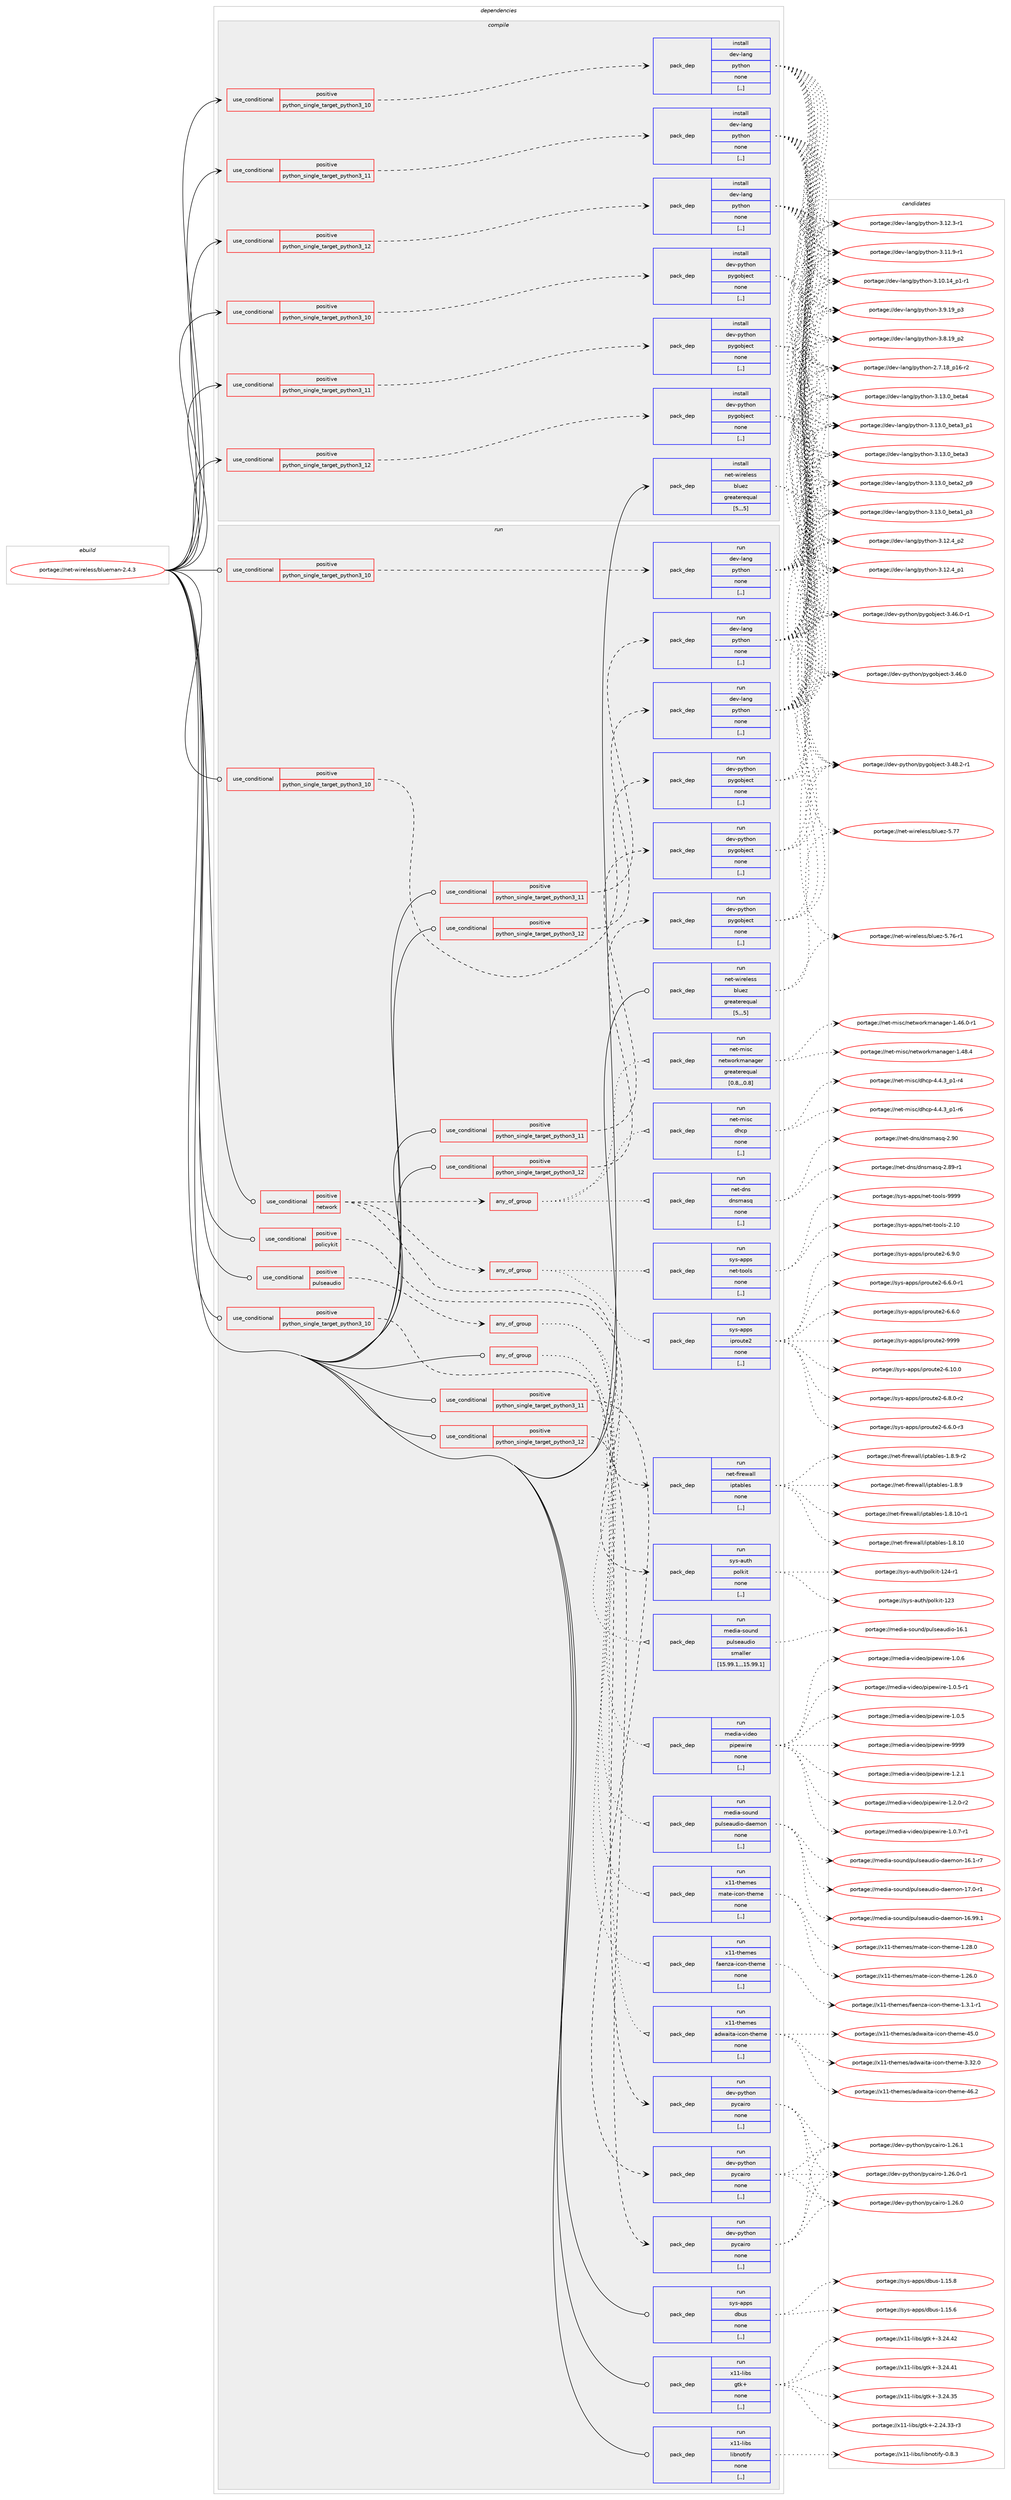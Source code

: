 digraph prolog {

# *************
# Graph options
# *************

newrank=true;
concentrate=true;
compound=true;
graph [rankdir=LR,fontname=Helvetica,fontsize=10,ranksep=1.5];#, ranksep=2.5, nodesep=0.2];
edge  [arrowhead=vee];
node  [fontname=Helvetica,fontsize=10];

# **********
# The ebuild
# **********

subgraph cluster_leftcol {
color=gray;
label=<<i>ebuild</i>>;
id [label="portage://net-wireless/blueman-2.4.3", color=red, width=4, href="../net-wireless/blueman-2.4.3.svg"];
}

# ****************
# The dependencies
# ****************

subgraph cluster_midcol {
color=gray;
label=<<i>dependencies</i>>;
subgraph cluster_compile {
fillcolor="#eeeeee";
style=filled;
label=<<i>compile</i>>;
subgraph cond102569 {
dependency387610 [label=<<TABLE BORDER="0" CELLBORDER="1" CELLSPACING="0" CELLPADDING="4"><TR><TD ROWSPAN="3" CELLPADDING="10">use_conditional</TD></TR><TR><TD>positive</TD></TR><TR><TD>python_single_target_python3_10</TD></TR></TABLE>>, shape=none, color=red];
subgraph pack282258 {
dependency387611 [label=<<TABLE BORDER="0" CELLBORDER="1" CELLSPACING="0" CELLPADDING="4" WIDTH="220"><TR><TD ROWSPAN="6" CELLPADDING="30">pack_dep</TD></TR><TR><TD WIDTH="110">install</TD></TR><TR><TD>dev-lang</TD></TR><TR><TD>python</TD></TR><TR><TD>none</TD></TR><TR><TD>[,,]</TD></TR></TABLE>>, shape=none, color=blue];
}
dependency387610:e -> dependency387611:w [weight=20,style="dashed",arrowhead="vee"];
}
id:e -> dependency387610:w [weight=20,style="solid",arrowhead="vee"];
subgraph cond102570 {
dependency387612 [label=<<TABLE BORDER="0" CELLBORDER="1" CELLSPACING="0" CELLPADDING="4"><TR><TD ROWSPAN="3" CELLPADDING="10">use_conditional</TD></TR><TR><TD>positive</TD></TR><TR><TD>python_single_target_python3_10</TD></TR></TABLE>>, shape=none, color=red];
subgraph pack282259 {
dependency387613 [label=<<TABLE BORDER="0" CELLBORDER="1" CELLSPACING="0" CELLPADDING="4" WIDTH="220"><TR><TD ROWSPAN="6" CELLPADDING="30">pack_dep</TD></TR><TR><TD WIDTH="110">install</TD></TR><TR><TD>dev-python</TD></TR><TR><TD>pygobject</TD></TR><TR><TD>none</TD></TR><TR><TD>[,,]</TD></TR></TABLE>>, shape=none, color=blue];
}
dependency387612:e -> dependency387613:w [weight=20,style="dashed",arrowhead="vee"];
}
id:e -> dependency387612:w [weight=20,style="solid",arrowhead="vee"];
subgraph cond102571 {
dependency387614 [label=<<TABLE BORDER="0" CELLBORDER="1" CELLSPACING="0" CELLPADDING="4"><TR><TD ROWSPAN="3" CELLPADDING="10">use_conditional</TD></TR><TR><TD>positive</TD></TR><TR><TD>python_single_target_python3_11</TD></TR></TABLE>>, shape=none, color=red];
subgraph pack282260 {
dependency387615 [label=<<TABLE BORDER="0" CELLBORDER="1" CELLSPACING="0" CELLPADDING="4" WIDTH="220"><TR><TD ROWSPAN="6" CELLPADDING="30">pack_dep</TD></TR><TR><TD WIDTH="110">install</TD></TR><TR><TD>dev-lang</TD></TR><TR><TD>python</TD></TR><TR><TD>none</TD></TR><TR><TD>[,,]</TD></TR></TABLE>>, shape=none, color=blue];
}
dependency387614:e -> dependency387615:w [weight=20,style="dashed",arrowhead="vee"];
}
id:e -> dependency387614:w [weight=20,style="solid",arrowhead="vee"];
subgraph cond102572 {
dependency387616 [label=<<TABLE BORDER="0" CELLBORDER="1" CELLSPACING="0" CELLPADDING="4"><TR><TD ROWSPAN="3" CELLPADDING="10">use_conditional</TD></TR><TR><TD>positive</TD></TR><TR><TD>python_single_target_python3_11</TD></TR></TABLE>>, shape=none, color=red];
subgraph pack282261 {
dependency387617 [label=<<TABLE BORDER="0" CELLBORDER="1" CELLSPACING="0" CELLPADDING="4" WIDTH="220"><TR><TD ROWSPAN="6" CELLPADDING="30">pack_dep</TD></TR><TR><TD WIDTH="110">install</TD></TR><TR><TD>dev-python</TD></TR><TR><TD>pygobject</TD></TR><TR><TD>none</TD></TR><TR><TD>[,,]</TD></TR></TABLE>>, shape=none, color=blue];
}
dependency387616:e -> dependency387617:w [weight=20,style="dashed",arrowhead="vee"];
}
id:e -> dependency387616:w [weight=20,style="solid",arrowhead="vee"];
subgraph cond102573 {
dependency387618 [label=<<TABLE BORDER="0" CELLBORDER="1" CELLSPACING="0" CELLPADDING="4"><TR><TD ROWSPAN="3" CELLPADDING="10">use_conditional</TD></TR><TR><TD>positive</TD></TR><TR><TD>python_single_target_python3_12</TD></TR></TABLE>>, shape=none, color=red];
subgraph pack282262 {
dependency387619 [label=<<TABLE BORDER="0" CELLBORDER="1" CELLSPACING="0" CELLPADDING="4" WIDTH="220"><TR><TD ROWSPAN="6" CELLPADDING="30">pack_dep</TD></TR><TR><TD WIDTH="110">install</TD></TR><TR><TD>dev-lang</TD></TR><TR><TD>python</TD></TR><TR><TD>none</TD></TR><TR><TD>[,,]</TD></TR></TABLE>>, shape=none, color=blue];
}
dependency387618:e -> dependency387619:w [weight=20,style="dashed",arrowhead="vee"];
}
id:e -> dependency387618:w [weight=20,style="solid",arrowhead="vee"];
subgraph cond102574 {
dependency387620 [label=<<TABLE BORDER="0" CELLBORDER="1" CELLSPACING="0" CELLPADDING="4"><TR><TD ROWSPAN="3" CELLPADDING="10">use_conditional</TD></TR><TR><TD>positive</TD></TR><TR><TD>python_single_target_python3_12</TD></TR></TABLE>>, shape=none, color=red];
subgraph pack282263 {
dependency387621 [label=<<TABLE BORDER="0" CELLBORDER="1" CELLSPACING="0" CELLPADDING="4" WIDTH="220"><TR><TD ROWSPAN="6" CELLPADDING="30">pack_dep</TD></TR><TR><TD WIDTH="110">install</TD></TR><TR><TD>dev-python</TD></TR><TR><TD>pygobject</TD></TR><TR><TD>none</TD></TR><TR><TD>[,,]</TD></TR></TABLE>>, shape=none, color=blue];
}
dependency387620:e -> dependency387621:w [weight=20,style="dashed",arrowhead="vee"];
}
id:e -> dependency387620:w [weight=20,style="solid",arrowhead="vee"];
subgraph pack282264 {
dependency387622 [label=<<TABLE BORDER="0" CELLBORDER="1" CELLSPACING="0" CELLPADDING="4" WIDTH="220"><TR><TD ROWSPAN="6" CELLPADDING="30">pack_dep</TD></TR><TR><TD WIDTH="110">install</TD></TR><TR><TD>net-wireless</TD></TR><TR><TD>bluez</TD></TR><TR><TD>greaterequal</TD></TR><TR><TD>[5,,,5]</TD></TR></TABLE>>, shape=none, color=blue];
}
id:e -> dependency387622:w [weight=20,style="solid",arrowhead="vee"];
}
subgraph cluster_compileandrun {
fillcolor="#eeeeee";
style=filled;
label=<<i>compile and run</i>>;
}
subgraph cluster_run {
fillcolor="#eeeeee";
style=filled;
label=<<i>run</i>>;
subgraph any2590 {
dependency387623 [label=<<TABLE BORDER="0" CELLBORDER="1" CELLSPACING="0" CELLPADDING="4"><TR><TD CELLPADDING="10">any_of_group</TD></TR></TABLE>>, shape=none, color=red];subgraph pack282265 {
dependency387624 [label=<<TABLE BORDER="0" CELLBORDER="1" CELLSPACING="0" CELLPADDING="4" WIDTH="220"><TR><TD ROWSPAN="6" CELLPADDING="30">pack_dep</TD></TR><TR><TD WIDTH="110">run</TD></TR><TR><TD>x11-themes</TD></TR><TR><TD>adwaita-icon-theme</TD></TR><TR><TD>none</TD></TR><TR><TD>[,,]</TD></TR></TABLE>>, shape=none, color=blue];
}
dependency387623:e -> dependency387624:w [weight=20,style="dotted",arrowhead="oinv"];
subgraph pack282266 {
dependency387625 [label=<<TABLE BORDER="0" CELLBORDER="1" CELLSPACING="0" CELLPADDING="4" WIDTH="220"><TR><TD ROWSPAN="6" CELLPADDING="30">pack_dep</TD></TR><TR><TD WIDTH="110">run</TD></TR><TR><TD>x11-themes</TD></TR><TR><TD>faenza-icon-theme</TD></TR><TR><TD>none</TD></TR><TR><TD>[,,]</TD></TR></TABLE>>, shape=none, color=blue];
}
dependency387623:e -> dependency387625:w [weight=20,style="dotted",arrowhead="oinv"];
subgraph pack282267 {
dependency387626 [label=<<TABLE BORDER="0" CELLBORDER="1" CELLSPACING="0" CELLPADDING="4" WIDTH="220"><TR><TD ROWSPAN="6" CELLPADDING="30">pack_dep</TD></TR><TR><TD WIDTH="110">run</TD></TR><TR><TD>x11-themes</TD></TR><TR><TD>mate-icon-theme</TD></TR><TR><TD>none</TD></TR><TR><TD>[,,]</TD></TR></TABLE>>, shape=none, color=blue];
}
dependency387623:e -> dependency387626:w [weight=20,style="dotted",arrowhead="oinv"];
}
id:e -> dependency387623:w [weight=20,style="solid",arrowhead="odot"];
subgraph cond102575 {
dependency387627 [label=<<TABLE BORDER="0" CELLBORDER="1" CELLSPACING="0" CELLPADDING="4"><TR><TD ROWSPAN="3" CELLPADDING="10">use_conditional</TD></TR><TR><TD>positive</TD></TR><TR><TD>network</TD></TR></TABLE>>, shape=none, color=red];
subgraph pack282268 {
dependency387628 [label=<<TABLE BORDER="0" CELLBORDER="1" CELLSPACING="0" CELLPADDING="4" WIDTH="220"><TR><TD ROWSPAN="6" CELLPADDING="30">pack_dep</TD></TR><TR><TD WIDTH="110">run</TD></TR><TR><TD>net-firewall</TD></TR><TR><TD>iptables</TD></TR><TR><TD>none</TD></TR><TR><TD>[,,]</TD></TR></TABLE>>, shape=none, color=blue];
}
dependency387627:e -> dependency387628:w [weight=20,style="dashed",arrowhead="vee"];
subgraph any2591 {
dependency387629 [label=<<TABLE BORDER="0" CELLBORDER="1" CELLSPACING="0" CELLPADDING="4"><TR><TD CELLPADDING="10">any_of_group</TD></TR></TABLE>>, shape=none, color=red];subgraph pack282269 {
dependency387630 [label=<<TABLE BORDER="0" CELLBORDER="1" CELLSPACING="0" CELLPADDING="4" WIDTH="220"><TR><TD ROWSPAN="6" CELLPADDING="30">pack_dep</TD></TR><TR><TD WIDTH="110">run</TD></TR><TR><TD>sys-apps</TD></TR><TR><TD>net-tools</TD></TR><TR><TD>none</TD></TR><TR><TD>[,,]</TD></TR></TABLE>>, shape=none, color=blue];
}
dependency387629:e -> dependency387630:w [weight=20,style="dotted",arrowhead="oinv"];
subgraph pack282270 {
dependency387631 [label=<<TABLE BORDER="0" CELLBORDER="1" CELLSPACING="0" CELLPADDING="4" WIDTH="220"><TR><TD ROWSPAN="6" CELLPADDING="30">pack_dep</TD></TR><TR><TD WIDTH="110">run</TD></TR><TR><TD>sys-apps</TD></TR><TR><TD>iproute2</TD></TR><TR><TD>none</TD></TR><TR><TD>[,,]</TD></TR></TABLE>>, shape=none, color=blue];
}
dependency387629:e -> dependency387631:w [weight=20,style="dotted",arrowhead="oinv"];
}
dependency387627:e -> dependency387629:w [weight=20,style="dashed",arrowhead="vee"];
subgraph any2592 {
dependency387632 [label=<<TABLE BORDER="0" CELLBORDER="1" CELLSPACING="0" CELLPADDING="4"><TR><TD CELLPADDING="10">any_of_group</TD></TR></TABLE>>, shape=none, color=red];subgraph pack282271 {
dependency387633 [label=<<TABLE BORDER="0" CELLBORDER="1" CELLSPACING="0" CELLPADDING="4" WIDTH="220"><TR><TD ROWSPAN="6" CELLPADDING="30">pack_dep</TD></TR><TR><TD WIDTH="110">run</TD></TR><TR><TD>net-dns</TD></TR><TR><TD>dnsmasq</TD></TR><TR><TD>none</TD></TR><TR><TD>[,,]</TD></TR></TABLE>>, shape=none, color=blue];
}
dependency387632:e -> dependency387633:w [weight=20,style="dotted",arrowhead="oinv"];
subgraph pack282272 {
dependency387634 [label=<<TABLE BORDER="0" CELLBORDER="1" CELLSPACING="0" CELLPADDING="4" WIDTH="220"><TR><TD ROWSPAN="6" CELLPADDING="30">pack_dep</TD></TR><TR><TD WIDTH="110">run</TD></TR><TR><TD>net-misc</TD></TR><TR><TD>dhcp</TD></TR><TR><TD>none</TD></TR><TR><TD>[,,]</TD></TR></TABLE>>, shape=none, color=blue];
}
dependency387632:e -> dependency387634:w [weight=20,style="dotted",arrowhead="oinv"];
subgraph pack282273 {
dependency387635 [label=<<TABLE BORDER="0" CELLBORDER="1" CELLSPACING="0" CELLPADDING="4" WIDTH="220"><TR><TD ROWSPAN="6" CELLPADDING="30">pack_dep</TD></TR><TR><TD WIDTH="110">run</TD></TR><TR><TD>net-misc</TD></TR><TR><TD>networkmanager</TD></TR><TR><TD>greaterequal</TD></TR><TR><TD>[0.8,,,0.8]</TD></TR></TABLE>>, shape=none, color=blue];
}
dependency387632:e -> dependency387635:w [weight=20,style="dotted",arrowhead="oinv"];
}
dependency387627:e -> dependency387632:w [weight=20,style="dashed",arrowhead="vee"];
}
id:e -> dependency387627:w [weight=20,style="solid",arrowhead="odot"];
subgraph cond102576 {
dependency387636 [label=<<TABLE BORDER="0" CELLBORDER="1" CELLSPACING="0" CELLPADDING="4"><TR><TD ROWSPAN="3" CELLPADDING="10">use_conditional</TD></TR><TR><TD>positive</TD></TR><TR><TD>policykit</TD></TR></TABLE>>, shape=none, color=red];
subgraph pack282274 {
dependency387637 [label=<<TABLE BORDER="0" CELLBORDER="1" CELLSPACING="0" CELLPADDING="4" WIDTH="220"><TR><TD ROWSPAN="6" CELLPADDING="30">pack_dep</TD></TR><TR><TD WIDTH="110">run</TD></TR><TR><TD>sys-auth</TD></TR><TR><TD>polkit</TD></TR><TR><TD>none</TD></TR><TR><TD>[,,]</TD></TR></TABLE>>, shape=none, color=blue];
}
dependency387636:e -> dependency387637:w [weight=20,style="dashed",arrowhead="vee"];
}
id:e -> dependency387636:w [weight=20,style="solid",arrowhead="odot"];
subgraph cond102577 {
dependency387638 [label=<<TABLE BORDER="0" CELLBORDER="1" CELLSPACING="0" CELLPADDING="4"><TR><TD ROWSPAN="3" CELLPADDING="10">use_conditional</TD></TR><TR><TD>positive</TD></TR><TR><TD>pulseaudio</TD></TR></TABLE>>, shape=none, color=red];
subgraph any2593 {
dependency387639 [label=<<TABLE BORDER="0" CELLBORDER="1" CELLSPACING="0" CELLPADDING="4"><TR><TD CELLPADDING="10">any_of_group</TD></TR></TABLE>>, shape=none, color=red];subgraph pack282275 {
dependency387640 [label=<<TABLE BORDER="0" CELLBORDER="1" CELLSPACING="0" CELLPADDING="4" WIDTH="220"><TR><TD ROWSPAN="6" CELLPADDING="30">pack_dep</TD></TR><TR><TD WIDTH="110">run</TD></TR><TR><TD>media-sound</TD></TR><TR><TD>pulseaudio-daemon</TD></TR><TR><TD>none</TD></TR><TR><TD>[,,]</TD></TR></TABLE>>, shape=none, color=blue];
}
dependency387639:e -> dependency387640:w [weight=20,style="dotted",arrowhead="oinv"];
subgraph pack282276 {
dependency387641 [label=<<TABLE BORDER="0" CELLBORDER="1" CELLSPACING="0" CELLPADDING="4" WIDTH="220"><TR><TD ROWSPAN="6" CELLPADDING="30">pack_dep</TD></TR><TR><TD WIDTH="110">run</TD></TR><TR><TD>media-video</TD></TR><TR><TD>pipewire</TD></TR><TR><TD>none</TD></TR><TR><TD>[,,]</TD></TR></TABLE>>, shape=none, color=blue];
}
dependency387639:e -> dependency387641:w [weight=20,style="dotted",arrowhead="oinv"];
subgraph pack282277 {
dependency387642 [label=<<TABLE BORDER="0" CELLBORDER="1" CELLSPACING="0" CELLPADDING="4" WIDTH="220"><TR><TD ROWSPAN="6" CELLPADDING="30">pack_dep</TD></TR><TR><TD WIDTH="110">run</TD></TR><TR><TD>media-sound</TD></TR><TR><TD>pulseaudio</TD></TR><TR><TD>smaller</TD></TR><TR><TD>[15.99.1,,,15.99.1]</TD></TR></TABLE>>, shape=none, color=blue];
}
dependency387639:e -> dependency387642:w [weight=20,style="dotted",arrowhead="oinv"];
}
dependency387638:e -> dependency387639:w [weight=20,style="dashed",arrowhead="vee"];
}
id:e -> dependency387638:w [weight=20,style="solid",arrowhead="odot"];
subgraph cond102578 {
dependency387643 [label=<<TABLE BORDER="0" CELLBORDER="1" CELLSPACING="0" CELLPADDING="4"><TR><TD ROWSPAN="3" CELLPADDING="10">use_conditional</TD></TR><TR><TD>positive</TD></TR><TR><TD>python_single_target_python3_10</TD></TR></TABLE>>, shape=none, color=red];
subgraph pack282278 {
dependency387644 [label=<<TABLE BORDER="0" CELLBORDER="1" CELLSPACING="0" CELLPADDING="4" WIDTH="220"><TR><TD ROWSPAN="6" CELLPADDING="30">pack_dep</TD></TR><TR><TD WIDTH="110">run</TD></TR><TR><TD>dev-lang</TD></TR><TR><TD>python</TD></TR><TR><TD>none</TD></TR><TR><TD>[,,]</TD></TR></TABLE>>, shape=none, color=blue];
}
dependency387643:e -> dependency387644:w [weight=20,style="dashed",arrowhead="vee"];
}
id:e -> dependency387643:w [weight=20,style="solid",arrowhead="odot"];
subgraph cond102579 {
dependency387645 [label=<<TABLE BORDER="0" CELLBORDER="1" CELLSPACING="0" CELLPADDING="4"><TR><TD ROWSPAN="3" CELLPADDING="10">use_conditional</TD></TR><TR><TD>positive</TD></TR><TR><TD>python_single_target_python3_10</TD></TR></TABLE>>, shape=none, color=red];
subgraph pack282279 {
dependency387646 [label=<<TABLE BORDER="0" CELLBORDER="1" CELLSPACING="0" CELLPADDING="4" WIDTH="220"><TR><TD ROWSPAN="6" CELLPADDING="30">pack_dep</TD></TR><TR><TD WIDTH="110">run</TD></TR><TR><TD>dev-python</TD></TR><TR><TD>pycairo</TD></TR><TR><TD>none</TD></TR><TR><TD>[,,]</TD></TR></TABLE>>, shape=none, color=blue];
}
dependency387645:e -> dependency387646:w [weight=20,style="dashed",arrowhead="vee"];
}
id:e -> dependency387645:w [weight=20,style="solid",arrowhead="odot"];
subgraph cond102580 {
dependency387647 [label=<<TABLE BORDER="0" CELLBORDER="1" CELLSPACING="0" CELLPADDING="4"><TR><TD ROWSPAN="3" CELLPADDING="10">use_conditional</TD></TR><TR><TD>positive</TD></TR><TR><TD>python_single_target_python3_10</TD></TR></TABLE>>, shape=none, color=red];
subgraph pack282280 {
dependency387648 [label=<<TABLE BORDER="0" CELLBORDER="1" CELLSPACING="0" CELLPADDING="4" WIDTH="220"><TR><TD ROWSPAN="6" CELLPADDING="30">pack_dep</TD></TR><TR><TD WIDTH="110">run</TD></TR><TR><TD>dev-python</TD></TR><TR><TD>pygobject</TD></TR><TR><TD>none</TD></TR><TR><TD>[,,]</TD></TR></TABLE>>, shape=none, color=blue];
}
dependency387647:e -> dependency387648:w [weight=20,style="dashed",arrowhead="vee"];
}
id:e -> dependency387647:w [weight=20,style="solid",arrowhead="odot"];
subgraph cond102581 {
dependency387649 [label=<<TABLE BORDER="0" CELLBORDER="1" CELLSPACING="0" CELLPADDING="4"><TR><TD ROWSPAN="3" CELLPADDING="10">use_conditional</TD></TR><TR><TD>positive</TD></TR><TR><TD>python_single_target_python3_11</TD></TR></TABLE>>, shape=none, color=red];
subgraph pack282281 {
dependency387650 [label=<<TABLE BORDER="0" CELLBORDER="1" CELLSPACING="0" CELLPADDING="4" WIDTH="220"><TR><TD ROWSPAN="6" CELLPADDING="30">pack_dep</TD></TR><TR><TD WIDTH="110">run</TD></TR><TR><TD>dev-lang</TD></TR><TR><TD>python</TD></TR><TR><TD>none</TD></TR><TR><TD>[,,]</TD></TR></TABLE>>, shape=none, color=blue];
}
dependency387649:e -> dependency387650:w [weight=20,style="dashed",arrowhead="vee"];
}
id:e -> dependency387649:w [weight=20,style="solid",arrowhead="odot"];
subgraph cond102582 {
dependency387651 [label=<<TABLE BORDER="0" CELLBORDER="1" CELLSPACING="0" CELLPADDING="4"><TR><TD ROWSPAN="3" CELLPADDING="10">use_conditional</TD></TR><TR><TD>positive</TD></TR><TR><TD>python_single_target_python3_11</TD></TR></TABLE>>, shape=none, color=red];
subgraph pack282282 {
dependency387652 [label=<<TABLE BORDER="0" CELLBORDER="1" CELLSPACING="0" CELLPADDING="4" WIDTH="220"><TR><TD ROWSPAN="6" CELLPADDING="30">pack_dep</TD></TR><TR><TD WIDTH="110">run</TD></TR><TR><TD>dev-python</TD></TR><TR><TD>pycairo</TD></TR><TR><TD>none</TD></TR><TR><TD>[,,]</TD></TR></TABLE>>, shape=none, color=blue];
}
dependency387651:e -> dependency387652:w [weight=20,style="dashed",arrowhead="vee"];
}
id:e -> dependency387651:w [weight=20,style="solid",arrowhead="odot"];
subgraph cond102583 {
dependency387653 [label=<<TABLE BORDER="0" CELLBORDER="1" CELLSPACING="0" CELLPADDING="4"><TR><TD ROWSPAN="3" CELLPADDING="10">use_conditional</TD></TR><TR><TD>positive</TD></TR><TR><TD>python_single_target_python3_11</TD></TR></TABLE>>, shape=none, color=red];
subgraph pack282283 {
dependency387654 [label=<<TABLE BORDER="0" CELLBORDER="1" CELLSPACING="0" CELLPADDING="4" WIDTH="220"><TR><TD ROWSPAN="6" CELLPADDING="30">pack_dep</TD></TR><TR><TD WIDTH="110">run</TD></TR><TR><TD>dev-python</TD></TR><TR><TD>pygobject</TD></TR><TR><TD>none</TD></TR><TR><TD>[,,]</TD></TR></TABLE>>, shape=none, color=blue];
}
dependency387653:e -> dependency387654:w [weight=20,style="dashed",arrowhead="vee"];
}
id:e -> dependency387653:w [weight=20,style="solid",arrowhead="odot"];
subgraph cond102584 {
dependency387655 [label=<<TABLE BORDER="0" CELLBORDER="1" CELLSPACING="0" CELLPADDING="4"><TR><TD ROWSPAN="3" CELLPADDING="10">use_conditional</TD></TR><TR><TD>positive</TD></TR><TR><TD>python_single_target_python3_12</TD></TR></TABLE>>, shape=none, color=red];
subgraph pack282284 {
dependency387656 [label=<<TABLE BORDER="0" CELLBORDER="1" CELLSPACING="0" CELLPADDING="4" WIDTH="220"><TR><TD ROWSPAN="6" CELLPADDING="30">pack_dep</TD></TR><TR><TD WIDTH="110">run</TD></TR><TR><TD>dev-lang</TD></TR><TR><TD>python</TD></TR><TR><TD>none</TD></TR><TR><TD>[,,]</TD></TR></TABLE>>, shape=none, color=blue];
}
dependency387655:e -> dependency387656:w [weight=20,style="dashed",arrowhead="vee"];
}
id:e -> dependency387655:w [weight=20,style="solid",arrowhead="odot"];
subgraph cond102585 {
dependency387657 [label=<<TABLE BORDER="0" CELLBORDER="1" CELLSPACING="0" CELLPADDING="4"><TR><TD ROWSPAN="3" CELLPADDING="10">use_conditional</TD></TR><TR><TD>positive</TD></TR><TR><TD>python_single_target_python3_12</TD></TR></TABLE>>, shape=none, color=red];
subgraph pack282285 {
dependency387658 [label=<<TABLE BORDER="0" CELLBORDER="1" CELLSPACING="0" CELLPADDING="4" WIDTH="220"><TR><TD ROWSPAN="6" CELLPADDING="30">pack_dep</TD></TR><TR><TD WIDTH="110">run</TD></TR><TR><TD>dev-python</TD></TR><TR><TD>pycairo</TD></TR><TR><TD>none</TD></TR><TR><TD>[,,]</TD></TR></TABLE>>, shape=none, color=blue];
}
dependency387657:e -> dependency387658:w [weight=20,style="dashed",arrowhead="vee"];
}
id:e -> dependency387657:w [weight=20,style="solid",arrowhead="odot"];
subgraph cond102586 {
dependency387659 [label=<<TABLE BORDER="0" CELLBORDER="1" CELLSPACING="0" CELLPADDING="4"><TR><TD ROWSPAN="3" CELLPADDING="10">use_conditional</TD></TR><TR><TD>positive</TD></TR><TR><TD>python_single_target_python3_12</TD></TR></TABLE>>, shape=none, color=red];
subgraph pack282286 {
dependency387660 [label=<<TABLE BORDER="0" CELLBORDER="1" CELLSPACING="0" CELLPADDING="4" WIDTH="220"><TR><TD ROWSPAN="6" CELLPADDING="30">pack_dep</TD></TR><TR><TD WIDTH="110">run</TD></TR><TR><TD>dev-python</TD></TR><TR><TD>pygobject</TD></TR><TR><TD>none</TD></TR><TR><TD>[,,]</TD></TR></TABLE>>, shape=none, color=blue];
}
dependency387659:e -> dependency387660:w [weight=20,style="dashed",arrowhead="vee"];
}
id:e -> dependency387659:w [weight=20,style="solid",arrowhead="odot"];
subgraph pack282287 {
dependency387661 [label=<<TABLE BORDER="0" CELLBORDER="1" CELLSPACING="0" CELLPADDING="4" WIDTH="220"><TR><TD ROWSPAN="6" CELLPADDING="30">pack_dep</TD></TR><TR><TD WIDTH="110">run</TD></TR><TR><TD>net-wireless</TD></TR><TR><TD>bluez</TD></TR><TR><TD>greaterequal</TD></TR><TR><TD>[5,,,5]</TD></TR></TABLE>>, shape=none, color=blue];
}
id:e -> dependency387661:w [weight=20,style="solid",arrowhead="odot"];
subgraph pack282288 {
dependency387662 [label=<<TABLE BORDER="0" CELLBORDER="1" CELLSPACING="0" CELLPADDING="4" WIDTH="220"><TR><TD ROWSPAN="6" CELLPADDING="30">pack_dep</TD></TR><TR><TD WIDTH="110">run</TD></TR><TR><TD>sys-apps</TD></TR><TR><TD>dbus</TD></TR><TR><TD>none</TD></TR><TR><TD>[,,]</TD></TR></TABLE>>, shape=none, color=blue];
}
id:e -> dependency387662:w [weight=20,style="solid",arrowhead="odot"];
subgraph pack282289 {
dependency387663 [label=<<TABLE BORDER="0" CELLBORDER="1" CELLSPACING="0" CELLPADDING="4" WIDTH="220"><TR><TD ROWSPAN="6" CELLPADDING="30">pack_dep</TD></TR><TR><TD WIDTH="110">run</TD></TR><TR><TD>x11-libs</TD></TR><TR><TD>gtk+</TD></TR><TR><TD>none</TD></TR><TR><TD>[,,]</TD></TR></TABLE>>, shape=none, color=blue];
}
id:e -> dependency387663:w [weight=20,style="solid",arrowhead="odot"];
subgraph pack282290 {
dependency387664 [label=<<TABLE BORDER="0" CELLBORDER="1" CELLSPACING="0" CELLPADDING="4" WIDTH="220"><TR><TD ROWSPAN="6" CELLPADDING="30">pack_dep</TD></TR><TR><TD WIDTH="110">run</TD></TR><TR><TD>x11-libs</TD></TR><TR><TD>libnotify</TD></TR><TR><TD>none</TD></TR><TR><TD>[,,]</TD></TR></TABLE>>, shape=none, color=blue];
}
id:e -> dependency387664:w [weight=20,style="solid",arrowhead="odot"];
}
}

# **************
# The candidates
# **************

subgraph cluster_choices {
rank=same;
color=gray;
label=<<i>candidates</i>>;

subgraph choice282258 {
color=black;
nodesep=1;
choice1001011184510897110103471121211161041111104551464951464895981011169752 [label="portage://dev-lang/python-3.13.0_beta4", color=red, width=4,href="../dev-lang/python-3.13.0_beta4.svg"];
choice10010111845108971101034711212111610411111045514649514648959810111697519511249 [label="portage://dev-lang/python-3.13.0_beta3_p1", color=red, width=4,href="../dev-lang/python-3.13.0_beta3_p1.svg"];
choice1001011184510897110103471121211161041111104551464951464895981011169751 [label="portage://dev-lang/python-3.13.0_beta3", color=red, width=4,href="../dev-lang/python-3.13.0_beta3.svg"];
choice10010111845108971101034711212111610411111045514649514648959810111697509511257 [label="portage://dev-lang/python-3.13.0_beta2_p9", color=red, width=4,href="../dev-lang/python-3.13.0_beta2_p9.svg"];
choice10010111845108971101034711212111610411111045514649514648959810111697499511251 [label="portage://dev-lang/python-3.13.0_beta1_p3", color=red, width=4,href="../dev-lang/python-3.13.0_beta1_p3.svg"];
choice100101118451089711010347112121116104111110455146495046529511250 [label="portage://dev-lang/python-3.12.4_p2", color=red, width=4,href="../dev-lang/python-3.12.4_p2.svg"];
choice100101118451089711010347112121116104111110455146495046529511249 [label="portage://dev-lang/python-3.12.4_p1", color=red, width=4,href="../dev-lang/python-3.12.4_p1.svg"];
choice100101118451089711010347112121116104111110455146495046514511449 [label="portage://dev-lang/python-3.12.3-r1", color=red, width=4,href="../dev-lang/python-3.12.3-r1.svg"];
choice100101118451089711010347112121116104111110455146494946574511449 [label="portage://dev-lang/python-3.11.9-r1", color=red, width=4,href="../dev-lang/python-3.11.9-r1.svg"];
choice100101118451089711010347112121116104111110455146494846495295112494511449 [label="portage://dev-lang/python-3.10.14_p1-r1", color=red, width=4,href="../dev-lang/python-3.10.14_p1-r1.svg"];
choice100101118451089711010347112121116104111110455146574649579511251 [label="portage://dev-lang/python-3.9.19_p3", color=red, width=4,href="../dev-lang/python-3.9.19_p3.svg"];
choice100101118451089711010347112121116104111110455146564649579511250 [label="portage://dev-lang/python-3.8.19_p2", color=red, width=4,href="../dev-lang/python-3.8.19_p2.svg"];
choice100101118451089711010347112121116104111110455046554649569511249544511450 [label="portage://dev-lang/python-2.7.18_p16-r2", color=red, width=4,href="../dev-lang/python-2.7.18_p16-r2.svg"];
dependency387611:e -> choice1001011184510897110103471121211161041111104551464951464895981011169752:w [style=dotted,weight="100"];
dependency387611:e -> choice10010111845108971101034711212111610411111045514649514648959810111697519511249:w [style=dotted,weight="100"];
dependency387611:e -> choice1001011184510897110103471121211161041111104551464951464895981011169751:w [style=dotted,weight="100"];
dependency387611:e -> choice10010111845108971101034711212111610411111045514649514648959810111697509511257:w [style=dotted,weight="100"];
dependency387611:e -> choice10010111845108971101034711212111610411111045514649514648959810111697499511251:w [style=dotted,weight="100"];
dependency387611:e -> choice100101118451089711010347112121116104111110455146495046529511250:w [style=dotted,weight="100"];
dependency387611:e -> choice100101118451089711010347112121116104111110455146495046529511249:w [style=dotted,weight="100"];
dependency387611:e -> choice100101118451089711010347112121116104111110455146495046514511449:w [style=dotted,weight="100"];
dependency387611:e -> choice100101118451089711010347112121116104111110455146494946574511449:w [style=dotted,weight="100"];
dependency387611:e -> choice100101118451089711010347112121116104111110455146494846495295112494511449:w [style=dotted,weight="100"];
dependency387611:e -> choice100101118451089711010347112121116104111110455146574649579511251:w [style=dotted,weight="100"];
dependency387611:e -> choice100101118451089711010347112121116104111110455146564649579511250:w [style=dotted,weight="100"];
dependency387611:e -> choice100101118451089711010347112121116104111110455046554649569511249544511450:w [style=dotted,weight="100"];
}
subgraph choice282259 {
color=black;
nodesep=1;
choice10010111845112121116104111110471121211031119810610199116455146525646504511449 [label="portage://dev-python/pygobject-3.48.2-r1", color=red, width=4,href="../dev-python/pygobject-3.48.2-r1.svg"];
choice10010111845112121116104111110471121211031119810610199116455146525446484511449 [label="portage://dev-python/pygobject-3.46.0-r1", color=red, width=4,href="../dev-python/pygobject-3.46.0-r1.svg"];
choice1001011184511212111610411111047112121103111981061019911645514652544648 [label="portage://dev-python/pygobject-3.46.0", color=red, width=4,href="../dev-python/pygobject-3.46.0.svg"];
dependency387613:e -> choice10010111845112121116104111110471121211031119810610199116455146525646504511449:w [style=dotted,weight="100"];
dependency387613:e -> choice10010111845112121116104111110471121211031119810610199116455146525446484511449:w [style=dotted,weight="100"];
dependency387613:e -> choice1001011184511212111610411111047112121103111981061019911645514652544648:w [style=dotted,weight="100"];
}
subgraph choice282260 {
color=black;
nodesep=1;
choice1001011184510897110103471121211161041111104551464951464895981011169752 [label="portage://dev-lang/python-3.13.0_beta4", color=red, width=4,href="../dev-lang/python-3.13.0_beta4.svg"];
choice10010111845108971101034711212111610411111045514649514648959810111697519511249 [label="portage://dev-lang/python-3.13.0_beta3_p1", color=red, width=4,href="../dev-lang/python-3.13.0_beta3_p1.svg"];
choice1001011184510897110103471121211161041111104551464951464895981011169751 [label="portage://dev-lang/python-3.13.0_beta3", color=red, width=4,href="../dev-lang/python-3.13.0_beta3.svg"];
choice10010111845108971101034711212111610411111045514649514648959810111697509511257 [label="portage://dev-lang/python-3.13.0_beta2_p9", color=red, width=4,href="../dev-lang/python-3.13.0_beta2_p9.svg"];
choice10010111845108971101034711212111610411111045514649514648959810111697499511251 [label="portage://dev-lang/python-3.13.0_beta1_p3", color=red, width=4,href="../dev-lang/python-3.13.0_beta1_p3.svg"];
choice100101118451089711010347112121116104111110455146495046529511250 [label="portage://dev-lang/python-3.12.4_p2", color=red, width=4,href="../dev-lang/python-3.12.4_p2.svg"];
choice100101118451089711010347112121116104111110455146495046529511249 [label="portage://dev-lang/python-3.12.4_p1", color=red, width=4,href="../dev-lang/python-3.12.4_p1.svg"];
choice100101118451089711010347112121116104111110455146495046514511449 [label="portage://dev-lang/python-3.12.3-r1", color=red, width=4,href="../dev-lang/python-3.12.3-r1.svg"];
choice100101118451089711010347112121116104111110455146494946574511449 [label="portage://dev-lang/python-3.11.9-r1", color=red, width=4,href="../dev-lang/python-3.11.9-r1.svg"];
choice100101118451089711010347112121116104111110455146494846495295112494511449 [label="portage://dev-lang/python-3.10.14_p1-r1", color=red, width=4,href="../dev-lang/python-3.10.14_p1-r1.svg"];
choice100101118451089711010347112121116104111110455146574649579511251 [label="portage://dev-lang/python-3.9.19_p3", color=red, width=4,href="../dev-lang/python-3.9.19_p3.svg"];
choice100101118451089711010347112121116104111110455146564649579511250 [label="portage://dev-lang/python-3.8.19_p2", color=red, width=4,href="../dev-lang/python-3.8.19_p2.svg"];
choice100101118451089711010347112121116104111110455046554649569511249544511450 [label="portage://dev-lang/python-2.7.18_p16-r2", color=red, width=4,href="../dev-lang/python-2.7.18_p16-r2.svg"];
dependency387615:e -> choice1001011184510897110103471121211161041111104551464951464895981011169752:w [style=dotted,weight="100"];
dependency387615:e -> choice10010111845108971101034711212111610411111045514649514648959810111697519511249:w [style=dotted,weight="100"];
dependency387615:e -> choice1001011184510897110103471121211161041111104551464951464895981011169751:w [style=dotted,weight="100"];
dependency387615:e -> choice10010111845108971101034711212111610411111045514649514648959810111697509511257:w [style=dotted,weight="100"];
dependency387615:e -> choice10010111845108971101034711212111610411111045514649514648959810111697499511251:w [style=dotted,weight="100"];
dependency387615:e -> choice100101118451089711010347112121116104111110455146495046529511250:w [style=dotted,weight="100"];
dependency387615:e -> choice100101118451089711010347112121116104111110455146495046529511249:w [style=dotted,weight="100"];
dependency387615:e -> choice100101118451089711010347112121116104111110455146495046514511449:w [style=dotted,weight="100"];
dependency387615:e -> choice100101118451089711010347112121116104111110455146494946574511449:w [style=dotted,weight="100"];
dependency387615:e -> choice100101118451089711010347112121116104111110455146494846495295112494511449:w [style=dotted,weight="100"];
dependency387615:e -> choice100101118451089711010347112121116104111110455146574649579511251:w [style=dotted,weight="100"];
dependency387615:e -> choice100101118451089711010347112121116104111110455146564649579511250:w [style=dotted,weight="100"];
dependency387615:e -> choice100101118451089711010347112121116104111110455046554649569511249544511450:w [style=dotted,weight="100"];
}
subgraph choice282261 {
color=black;
nodesep=1;
choice10010111845112121116104111110471121211031119810610199116455146525646504511449 [label="portage://dev-python/pygobject-3.48.2-r1", color=red, width=4,href="../dev-python/pygobject-3.48.2-r1.svg"];
choice10010111845112121116104111110471121211031119810610199116455146525446484511449 [label="portage://dev-python/pygobject-3.46.0-r1", color=red, width=4,href="../dev-python/pygobject-3.46.0-r1.svg"];
choice1001011184511212111610411111047112121103111981061019911645514652544648 [label="portage://dev-python/pygobject-3.46.0", color=red, width=4,href="../dev-python/pygobject-3.46.0.svg"];
dependency387617:e -> choice10010111845112121116104111110471121211031119810610199116455146525646504511449:w [style=dotted,weight="100"];
dependency387617:e -> choice10010111845112121116104111110471121211031119810610199116455146525446484511449:w [style=dotted,weight="100"];
dependency387617:e -> choice1001011184511212111610411111047112121103111981061019911645514652544648:w [style=dotted,weight="100"];
}
subgraph choice282262 {
color=black;
nodesep=1;
choice1001011184510897110103471121211161041111104551464951464895981011169752 [label="portage://dev-lang/python-3.13.0_beta4", color=red, width=4,href="../dev-lang/python-3.13.0_beta4.svg"];
choice10010111845108971101034711212111610411111045514649514648959810111697519511249 [label="portage://dev-lang/python-3.13.0_beta3_p1", color=red, width=4,href="../dev-lang/python-3.13.0_beta3_p1.svg"];
choice1001011184510897110103471121211161041111104551464951464895981011169751 [label="portage://dev-lang/python-3.13.0_beta3", color=red, width=4,href="../dev-lang/python-3.13.0_beta3.svg"];
choice10010111845108971101034711212111610411111045514649514648959810111697509511257 [label="portage://dev-lang/python-3.13.0_beta2_p9", color=red, width=4,href="../dev-lang/python-3.13.0_beta2_p9.svg"];
choice10010111845108971101034711212111610411111045514649514648959810111697499511251 [label="portage://dev-lang/python-3.13.0_beta1_p3", color=red, width=4,href="../dev-lang/python-3.13.0_beta1_p3.svg"];
choice100101118451089711010347112121116104111110455146495046529511250 [label="portage://dev-lang/python-3.12.4_p2", color=red, width=4,href="../dev-lang/python-3.12.4_p2.svg"];
choice100101118451089711010347112121116104111110455146495046529511249 [label="portage://dev-lang/python-3.12.4_p1", color=red, width=4,href="../dev-lang/python-3.12.4_p1.svg"];
choice100101118451089711010347112121116104111110455146495046514511449 [label="portage://dev-lang/python-3.12.3-r1", color=red, width=4,href="../dev-lang/python-3.12.3-r1.svg"];
choice100101118451089711010347112121116104111110455146494946574511449 [label="portage://dev-lang/python-3.11.9-r1", color=red, width=4,href="../dev-lang/python-3.11.9-r1.svg"];
choice100101118451089711010347112121116104111110455146494846495295112494511449 [label="portage://dev-lang/python-3.10.14_p1-r1", color=red, width=4,href="../dev-lang/python-3.10.14_p1-r1.svg"];
choice100101118451089711010347112121116104111110455146574649579511251 [label="portage://dev-lang/python-3.9.19_p3", color=red, width=4,href="../dev-lang/python-3.9.19_p3.svg"];
choice100101118451089711010347112121116104111110455146564649579511250 [label="portage://dev-lang/python-3.8.19_p2", color=red, width=4,href="../dev-lang/python-3.8.19_p2.svg"];
choice100101118451089711010347112121116104111110455046554649569511249544511450 [label="portage://dev-lang/python-2.7.18_p16-r2", color=red, width=4,href="../dev-lang/python-2.7.18_p16-r2.svg"];
dependency387619:e -> choice1001011184510897110103471121211161041111104551464951464895981011169752:w [style=dotted,weight="100"];
dependency387619:e -> choice10010111845108971101034711212111610411111045514649514648959810111697519511249:w [style=dotted,weight="100"];
dependency387619:e -> choice1001011184510897110103471121211161041111104551464951464895981011169751:w [style=dotted,weight="100"];
dependency387619:e -> choice10010111845108971101034711212111610411111045514649514648959810111697509511257:w [style=dotted,weight="100"];
dependency387619:e -> choice10010111845108971101034711212111610411111045514649514648959810111697499511251:w [style=dotted,weight="100"];
dependency387619:e -> choice100101118451089711010347112121116104111110455146495046529511250:w [style=dotted,weight="100"];
dependency387619:e -> choice100101118451089711010347112121116104111110455146495046529511249:w [style=dotted,weight="100"];
dependency387619:e -> choice100101118451089711010347112121116104111110455146495046514511449:w [style=dotted,weight="100"];
dependency387619:e -> choice100101118451089711010347112121116104111110455146494946574511449:w [style=dotted,weight="100"];
dependency387619:e -> choice100101118451089711010347112121116104111110455146494846495295112494511449:w [style=dotted,weight="100"];
dependency387619:e -> choice100101118451089711010347112121116104111110455146574649579511251:w [style=dotted,weight="100"];
dependency387619:e -> choice100101118451089711010347112121116104111110455146564649579511250:w [style=dotted,weight="100"];
dependency387619:e -> choice100101118451089711010347112121116104111110455046554649569511249544511450:w [style=dotted,weight="100"];
}
subgraph choice282263 {
color=black;
nodesep=1;
choice10010111845112121116104111110471121211031119810610199116455146525646504511449 [label="portage://dev-python/pygobject-3.48.2-r1", color=red, width=4,href="../dev-python/pygobject-3.48.2-r1.svg"];
choice10010111845112121116104111110471121211031119810610199116455146525446484511449 [label="portage://dev-python/pygobject-3.46.0-r1", color=red, width=4,href="../dev-python/pygobject-3.46.0-r1.svg"];
choice1001011184511212111610411111047112121103111981061019911645514652544648 [label="portage://dev-python/pygobject-3.46.0", color=red, width=4,href="../dev-python/pygobject-3.46.0.svg"];
dependency387621:e -> choice10010111845112121116104111110471121211031119810610199116455146525646504511449:w [style=dotted,weight="100"];
dependency387621:e -> choice10010111845112121116104111110471121211031119810610199116455146525446484511449:w [style=dotted,weight="100"];
dependency387621:e -> choice1001011184511212111610411111047112121103111981061019911645514652544648:w [style=dotted,weight="100"];
}
subgraph choice282264 {
color=black;
nodesep=1;
choice1101011164511910511410110810111511547981081171011224553465555 [label="portage://net-wireless/bluez-5.77", color=red, width=4,href="../net-wireless/bluez-5.77.svg"];
choice11010111645119105114101108101115115479810811710112245534655544511449 [label="portage://net-wireless/bluez-5.76-r1", color=red, width=4,href="../net-wireless/bluez-5.76-r1.svg"];
dependency387622:e -> choice1101011164511910511410110810111511547981081171011224553465555:w [style=dotted,weight="100"];
dependency387622:e -> choice11010111645119105114101108101115115479810811710112245534655544511449:w [style=dotted,weight="100"];
}
subgraph choice282265 {
color=black;
nodesep=1;
choice120494945116104101109101115479710011997105116974510599111110451161041011091014552544650 [label="portage://x11-themes/adwaita-icon-theme-46.2", color=red, width=4,href="../x11-themes/adwaita-icon-theme-46.2.svg"];
choice120494945116104101109101115479710011997105116974510599111110451161041011091014552534648 [label="portage://x11-themes/adwaita-icon-theme-45.0", color=red, width=4,href="../x11-themes/adwaita-icon-theme-45.0.svg"];
choice1204949451161041011091011154797100119971051169745105991111104511610410110910145514651504648 [label="portage://x11-themes/adwaita-icon-theme-3.32.0", color=red, width=4,href="../x11-themes/adwaita-icon-theme-3.32.0.svg"];
dependency387624:e -> choice120494945116104101109101115479710011997105116974510599111110451161041011091014552544650:w [style=dotted,weight="100"];
dependency387624:e -> choice120494945116104101109101115479710011997105116974510599111110451161041011091014552534648:w [style=dotted,weight="100"];
dependency387624:e -> choice1204949451161041011091011154797100119971051169745105991111104511610410110910145514651504648:w [style=dotted,weight="100"];
}
subgraph choice282266 {
color=black;
nodesep=1;
choice1204949451161041011091011154710297101110122974510599111110451161041011091014549465146494511449 [label="portage://x11-themes/faenza-icon-theme-1.3.1-r1", color=red, width=4,href="../x11-themes/faenza-icon-theme-1.3.1-r1.svg"];
dependency387625:e -> choice1204949451161041011091011154710297101110122974510599111110451161041011091014549465146494511449:w [style=dotted,weight="100"];
}
subgraph choice282267 {
color=black;
nodesep=1;
choice120494945116104101109101115471099711610145105991111104511610410110910145494650564648 [label="portage://x11-themes/mate-icon-theme-1.28.0", color=red, width=4,href="../x11-themes/mate-icon-theme-1.28.0.svg"];
choice120494945116104101109101115471099711610145105991111104511610410110910145494650544648 [label="portage://x11-themes/mate-icon-theme-1.26.0", color=red, width=4,href="../x11-themes/mate-icon-theme-1.26.0.svg"];
dependency387626:e -> choice120494945116104101109101115471099711610145105991111104511610410110910145494650564648:w [style=dotted,weight="100"];
dependency387626:e -> choice120494945116104101109101115471099711610145105991111104511610410110910145494650544648:w [style=dotted,weight="100"];
}
subgraph choice282268 {
color=black;
nodesep=1;
choice1101011164510210511410111997108108471051121169798108101115454946564649484511449 [label="portage://net-firewall/iptables-1.8.10-r1", color=red, width=4,href="../net-firewall/iptables-1.8.10-r1.svg"];
choice110101116451021051141011199710810847105112116979810810111545494656464948 [label="portage://net-firewall/iptables-1.8.10", color=red, width=4,href="../net-firewall/iptables-1.8.10.svg"];
choice11010111645102105114101119971081084710511211697981081011154549465646574511450 [label="portage://net-firewall/iptables-1.8.9-r2", color=red, width=4,href="../net-firewall/iptables-1.8.9-r2.svg"];
choice1101011164510210511410111997108108471051121169798108101115454946564657 [label="portage://net-firewall/iptables-1.8.9", color=red, width=4,href="../net-firewall/iptables-1.8.9.svg"];
dependency387628:e -> choice1101011164510210511410111997108108471051121169798108101115454946564649484511449:w [style=dotted,weight="100"];
dependency387628:e -> choice110101116451021051141011199710810847105112116979810810111545494656464948:w [style=dotted,weight="100"];
dependency387628:e -> choice11010111645102105114101119971081084710511211697981081011154549465646574511450:w [style=dotted,weight="100"];
dependency387628:e -> choice1101011164510210511410111997108108471051121169798108101115454946564657:w [style=dotted,weight="100"];
}
subgraph choice282269 {
color=black;
nodesep=1;
choice115121115459711211211547110101116451161111111081154557575757 [label="portage://sys-apps/net-tools-9999", color=red, width=4,href="../sys-apps/net-tools-9999.svg"];
choice115121115459711211211547110101116451161111111081154550464948 [label="portage://sys-apps/net-tools-2.10", color=red, width=4,href="../sys-apps/net-tools-2.10.svg"];
dependency387630:e -> choice115121115459711211211547110101116451161111111081154557575757:w [style=dotted,weight="100"];
dependency387630:e -> choice115121115459711211211547110101116451161111111081154550464948:w [style=dotted,weight="100"];
}
subgraph choice282270 {
color=black;
nodesep=1;
choice115121115459711211211547105112114111117116101504557575757 [label="portage://sys-apps/iproute2-9999", color=red, width=4,href="../sys-apps/iproute2-9999.svg"];
choice1151211154597112112115471051121141111171161015045544649484648 [label="portage://sys-apps/iproute2-6.10.0", color=red, width=4,href="../sys-apps/iproute2-6.10.0.svg"];
choice11512111545971121121154710511211411111711610150455446574648 [label="portage://sys-apps/iproute2-6.9.0", color=red, width=4,href="../sys-apps/iproute2-6.9.0.svg"];
choice115121115459711211211547105112114111117116101504554465646484511450 [label="portage://sys-apps/iproute2-6.8.0-r2", color=red, width=4,href="../sys-apps/iproute2-6.8.0-r2.svg"];
choice115121115459711211211547105112114111117116101504554465446484511451 [label="portage://sys-apps/iproute2-6.6.0-r3", color=red, width=4,href="../sys-apps/iproute2-6.6.0-r3.svg"];
choice115121115459711211211547105112114111117116101504554465446484511449 [label="portage://sys-apps/iproute2-6.6.0-r1", color=red, width=4,href="../sys-apps/iproute2-6.6.0-r1.svg"];
choice11512111545971121121154710511211411111711610150455446544648 [label="portage://sys-apps/iproute2-6.6.0", color=red, width=4,href="../sys-apps/iproute2-6.6.0.svg"];
dependency387631:e -> choice115121115459711211211547105112114111117116101504557575757:w [style=dotted,weight="100"];
dependency387631:e -> choice1151211154597112112115471051121141111171161015045544649484648:w [style=dotted,weight="100"];
dependency387631:e -> choice11512111545971121121154710511211411111711610150455446574648:w [style=dotted,weight="100"];
dependency387631:e -> choice115121115459711211211547105112114111117116101504554465646484511450:w [style=dotted,weight="100"];
dependency387631:e -> choice115121115459711211211547105112114111117116101504554465446484511451:w [style=dotted,weight="100"];
dependency387631:e -> choice115121115459711211211547105112114111117116101504554465446484511449:w [style=dotted,weight="100"];
dependency387631:e -> choice11512111545971121121154710511211411111711610150455446544648:w [style=dotted,weight="100"];
}
subgraph choice282271 {
color=black;
nodesep=1;
choice1101011164510011011547100110115109971151134550465748 [label="portage://net-dns/dnsmasq-2.90", color=red, width=4,href="../net-dns/dnsmasq-2.90.svg"];
choice11010111645100110115471001101151099711511345504656574511449 [label="portage://net-dns/dnsmasq-2.89-r1", color=red, width=4,href="../net-dns/dnsmasq-2.89-r1.svg"];
dependency387633:e -> choice1101011164510011011547100110115109971151134550465748:w [style=dotted,weight="100"];
dependency387633:e -> choice11010111645100110115471001101151099711511345504656574511449:w [style=dotted,weight="100"];
}
subgraph choice282272 {
color=black;
nodesep=1;
choice1101011164510910511599471001049911245524652465195112494511454 [label="portage://net-misc/dhcp-4.4.3_p1-r6", color=red, width=4,href="../net-misc/dhcp-4.4.3_p1-r6.svg"];
choice1101011164510910511599471001049911245524652465195112494511452 [label="portage://net-misc/dhcp-4.4.3_p1-r4", color=red, width=4,href="../net-misc/dhcp-4.4.3_p1-r4.svg"];
dependency387634:e -> choice1101011164510910511599471001049911245524652465195112494511454:w [style=dotted,weight="100"];
dependency387634:e -> choice1101011164510910511599471001049911245524652465195112494511452:w [style=dotted,weight="100"];
}
subgraph choice282273 {
color=black;
nodesep=1;
choice110101116451091051159947110101116119111114107109971109710310111445494652564652 [label="portage://net-misc/networkmanager-1.48.4", color=red, width=4,href="../net-misc/networkmanager-1.48.4.svg"];
choice1101011164510910511599471101011161191111141071099711097103101114454946525446484511449 [label="portage://net-misc/networkmanager-1.46.0-r1", color=red, width=4,href="../net-misc/networkmanager-1.46.0-r1.svg"];
dependency387635:e -> choice110101116451091051159947110101116119111114107109971109710310111445494652564652:w [style=dotted,weight="100"];
dependency387635:e -> choice1101011164510910511599471101011161191111141071099711097103101114454946525446484511449:w [style=dotted,weight="100"];
}
subgraph choice282274 {
color=black;
nodesep=1;
choice115121115459711711610447112111108107105116454950524511449 [label="portage://sys-auth/polkit-124-r1", color=red, width=4,href="../sys-auth/polkit-124-r1.svg"];
choice11512111545971171161044711211110810710511645495051 [label="portage://sys-auth/polkit-123", color=red, width=4,href="../sys-auth/polkit-123.svg"];
dependency387637:e -> choice115121115459711711610447112111108107105116454950524511449:w [style=dotted,weight="100"];
dependency387637:e -> choice11512111545971171161044711211110810710511645495051:w [style=dotted,weight="100"];
}
subgraph choice282275 {
color=black;
nodesep=1;
choice10910110010597451151111171101004711211710811510197117100105111451009710110911111045495546484511449 [label="portage://media-sound/pulseaudio-daemon-17.0-r1", color=red, width=4,href="../media-sound/pulseaudio-daemon-17.0-r1.svg"];
choice1091011001059745115111117110100471121171081151019711710010511145100971011091111104549544657574649 [label="portage://media-sound/pulseaudio-daemon-16.99.1", color=red, width=4,href="../media-sound/pulseaudio-daemon-16.99.1.svg"];
choice10910110010597451151111171101004711211710811510197117100105111451009710110911111045495446494511455 [label="portage://media-sound/pulseaudio-daemon-16.1-r7", color=red, width=4,href="../media-sound/pulseaudio-daemon-16.1-r7.svg"];
dependency387640:e -> choice10910110010597451151111171101004711211710811510197117100105111451009710110911111045495546484511449:w [style=dotted,weight="100"];
dependency387640:e -> choice1091011001059745115111117110100471121171081151019711710010511145100971011091111104549544657574649:w [style=dotted,weight="100"];
dependency387640:e -> choice10910110010597451151111171101004711211710811510197117100105111451009710110911111045495446494511455:w [style=dotted,weight="100"];
}
subgraph choice282276 {
color=black;
nodesep=1;
choice1091011001059745118105100101111471121051121011191051141014557575757 [label="portage://media-video/pipewire-9999", color=red, width=4,href="../media-video/pipewire-9999.svg"];
choice109101100105974511810510010111147112105112101119105114101454946504649 [label="portage://media-video/pipewire-1.2.1", color=red, width=4,href="../media-video/pipewire-1.2.1.svg"];
choice1091011001059745118105100101111471121051121011191051141014549465046484511450 [label="portage://media-video/pipewire-1.2.0-r2", color=red, width=4,href="../media-video/pipewire-1.2.0-r2.svg"];
choice1091011001059745118105100101111471121051121011191051141014549464846554511449 [label="portage://media-video/pipewire-1.0.7-r1", color=red, width=4,href="../media-video/pipewire-1.0.7-r1.svg"];
choice109101100105974511810510010111147112105112101119105114101454946484654 [label="portage://media-video/pipewire-1.0.6", color=red, width=4,href="../media-video/pipewire-1.0.6.svg"];
choice1091011001059745118105100101111471121051121011191051141014549464846534511449 [label="portage://media-video/pipewire-1.0.5-r1", color=red, width=4,href="../media-video/pipewire-1.0.5-r1.svg"];
choice109101100105974511810510010111147112105112101119105114101454946484653 [label="portage://media-video/pipewire-1.0.5", color=red, width=4,href="../media-video/pipewire-1.0.5.svg"];
dependency387641:e -> choice1091011001059745118105100101111471121051121011191051141014557575757:w [style=dotted,weight="100"];
dependency387641:e -> choice109101100105974511810510010111147112105112101119105114101454946504649:w [style=dotted,weight="100"];
dependency387641:e -> choice1091011001059745118105100101111471121051121011191051141014549465046484511450:w [style=dotted,weight="100"];
dependency387641:e -> choice1091011001059745118105100101111471121051121011191051141014549464846554511449:w [style=dotted,weight="100"];
dependency387641:e -> choice109101100105974511810510010111147112105112101119105114101454946484654:w [style=dotted,weight="100"];
dependency387641:e -> choice1091011001059745118105100101111471121051121011191051141014549464846534511449:w [style=dotted,weight="100"];
dependency387641:e -> choice109101100105974511810510010111147112105112101119105114101454946484653:w [style=dotted,weight="100"];
}
subgraph choice282277 {
color=black;
nodesep=1;
choice109101100105974511511111711010047112117108115101971171001051114549544649 [label="portage://media-sound/pulseaudio-16.1", color=red, width=4,href="../media-sound/pulseaudio-16.1.svg"];
dependency387642:e -> choice109101100105974511511111711010047112117108115101971171001051114549544649:w [style=dotted,weight="100"];
}
subgraph choice282278 {
color=black;
nodesep=1;
choice1001011184510897110103471121211161041111104551464951464895981011169752 [label="portage://dev-lang/python-3.13.0_beta4", color=red, width=4,href="../dev-lang/python-3.13.0_beta4.svg"];
choice10010111845108971101034711212111610411111045514649514648959810111697519511249 [label="portage://dev-lang/python-3.13.0_beta3_p1", color=red, width=4,href="../dev-lang/python-3.13.0_beta3_p1.svg"];
choice1001011184510897110103471121211161041111104551464951464895981011169751 [label="portage://dev-lang/python-3.13.0_beta3", color=red, width=4,href="../dev-lang/python-3.13.0_beta3.svg"];
choice10010111845108971101034711212111610411111045514649514648959810111697509511257 [label="portage://dev-lang/python-3.13.0_beta2_p9", color=red, width=4,href="../dev-lang/python-3.13.0_beta2_p9.svg"];
choice10010111845108971101034711212111610411111045514649514648959810111697499511251 [label="portage://dev-lang/python-3.13.0_beta1_p3", color=red, width=4,href="../dev-lang/python-3.13.0_beta1_p3.svg"];
choice100101118451089711010347112121116104111110455146495046529511250 [label="portage://dev-lang/python-3.12.4_p2", color=red, width=4,href="../dev-lang/python-3.12.4_p2.svg"];
choice100101118451089711010347112121116104111110455146495046529511249 [label="portage://dev-lang/python-3.12.4_p1", color=red, width=4,href="../dev-lang/python-3.12.4_p1.svg"];
choice100101118451089711010347112121116104111110455146495046514511449 [label="portage://dev-lang/python-3.12.3-r1", color=red, width=4,href="../dev-lang/python-3.12.3-r1.svg"];
choice100101118451089711010347112121116104111110455146494946574511449 [label="portage://dev-lang/python-3.11.9-r1", color=red, width=4,href="../dev-lang/python-3.11.9-r1.svg"];
choice100101118451089711010347112121116104111110455146494846495295112494511449 [label="portage://dev-lang/python-3.10.14_p1-r1", color=red, width=4,href="../dev-lang/python-3.10.14_p1-r1.svg"];
choice100101118451089711010347112121116104111110455146574649579511251 [label="portage://dev-lang/python-3.9.19_p3", color=red, width=4,href="../dev-lang/python-3.9.19_p3.svg"];
choice100101118451089711010347112121116104111110455146564649579511250 [label="portage://dev-lang/python-3.8.19_p2", color=red, width=4,href="../dev-lang/python-3.8.19_p2.svg"];
choice100101118451089711010347112121116104111110455046554649569511249544511450 [label="portage://dev-lang/python-2.7.18_p16-r2", color=red, width=4,href="../dev-lang/python-2.7.18_p16-r2.svg"];
dependency387644:e -> choice1001011184510897110103471121211161041111104551464951464895981011169752:w [style=dotted,weight="100"];
dependency387644:e -> choice10010111845108971101034711212111610411111045514649514648959810111697519511249:w [style=dotted,weight="100"];
dependency387644:e -> choice1001011184510897110103471121211161041111104551464951464895981011169751:w [style=dotted,weight="100"];
dependency387644:e -> choice10010111845108971101034711212111610411111045514649514648959810111697509511257:w [style=dotted,weight="100"];
dependency387644:e -> choice10010111845108971101034711212111610411111045514649514648959810111697499511251:w [style=dotted,weight="100"];
dependency387644:e -> choice100101118451089711010347112121116104111110455146495046529511250:w [style=dotted,weight="100"];
dependency387644:e -> choice100101118451089711010347112121116104111110455146495046529511249:w [style=dotted,weight="100"];
dependency387644:e -> choice100101118451089711010347112121116104111110455146495046514511449:w [style=dotted,weight="100"];
dependency387644:e -> choice100101118451089711010347112121116104111110455146494946574511449:w [style=dotted,weight="100"];
dependency387644:e -> choice100101118451089711010347112121116104111110455146494846495295112494511449:w [style=dotted,weight="100"];
dependency387644:e -> choice100101118451089711010347112121116104111110455146574649579511251:w [style=dotted,weight="100"];
dependency387644:e -> choice100101118451089711010347112121116104111110455146564649579511250:w [style=dotted,weight="100"];
dependency387644:e -> choice100101118451089711010347112121116104111110455046554649569511249544511450:w [style=dotted,weight="100"];
}
subgraph choice282279 {
color=black;
nodesep=1;
choice1001011184511212111610411111047112121999710511411145494650544649 [label="portage://dev-python/pycairo-1.26.1", color=red, width=4,href="../dev-python/pycairo-1.26.1.svg"];
choice10010111845112121116104111110471121219997105114111454946505446484511449 [label="portage://dev-python/pycairo-1.26.0-r1", color=red, width=4,href="../dev-python/pycairo-1.26.0-r1.svg"];
choice1001011184511212111610411111047112121999710511411145494650544648 [label="portage://dev-python/pycairo-1.26.0", color=red, width=4,href="../dev-python/pycairo-1.26.0.svg"];
dependency387646:e -> choice1001011184511212111610411111047112121999710511411145494650544649:w [style=dotted,weight="100"];
dependency387646:e -> choice10010111845112121116104111110471121219997105114111454946505446484511449:w [style=dotted,weight="100"];
dependency387646:e -> choice1001011184511212111610411111047112121999710511411145494650544648:w [style=dotted,weight="100"];
}
subgraph choice282280 {
color=black;
nodesep=1;
choice10010111845112121116104111110471121211031119810610199116455146525646504511449 [label="portage://dev-python/pygobject-3.48.2-r1", color=red, width=4,href="../dev-python/pygobject-3.48.2-r1.svg"];
choice10010111845112121116104111110471121211031119810610199116455146525446484511449 [label="portage://dev-python/pygobject-3.46.0-r1", color=red, width=4,href="../dev-python/pygobject-3.46.0-r1.svg"];
choice1001011184511212111610411111047112121103111981061019911645514652544648 [label="portage://dev-python/pygobject-3.46.0", color=red, width=4,href="../dev-python/pygobject-3.46.0.svg"];
dependency387648:e -> choice10010111845112121116104111110471121211031119810610199116455146525646504511449:w [style=dotted,weight="100"];
dependency387648:e -> choice10010111845112121116104111110471121211031119810610199116455146525446484511449:w [style=dotted,weight="100"];
dependency387648:e -> choice1001011184511212111610411111047112121103111981061019911645514652544648:w [style=dotted,weight="100"];
}
subgraph choice282281 {
color=black;
nodesep=1;
choice1001011184510897110103471121211161041111104551464951464895981011169752 [label="portage://dev-lang/python-3.13.0_beta4", color=red, width=4,href="../dev-lang/python-3.13.0_beta4.svg"];
choice10010111845108971101034711212111610411111045514649514648959810111697519511249 [label="portage://dev-lang/python-3.13.0_beta3_p1", color=red, width=4,href="../dev-lang/python-3.13.0_beta3_p1.svg"];
choice1001011184510897110103471121211161041111104551464951464895981011169751 [label="portage://dev-lang/python-3.13.0_beta3", color=red, width=4,href="../dev-lang/python-3.13.0_beta3.svg"];
choice10010111845108971101034711212111610411111045514649514648959810111697509511257 [label="portage://dev-lang/python-3.13.0_beta2_p9", color=red, width=4,href="../dev-lang/python-3.13.0_beta2_p9.svg"];
choice10010111845108971101034711212111610411111045514649514648959810111697499511251 [label="portage://dev-lang/python-3.13.0_beta1_p3", color=red, width=4,href="../dev-lang/python-3.13.0_beta1_p3.svg"];
choice100101118451089711010347112121116104111110455146495046529511250 [label="portage://dev-lang/python-3.12.4_p2", color=red, width=4,href="../dev-lang/python-3.12.4_p2.svg"];
choice100101118451089711010347112121116104111110455146495046529511249 [label="portage://dev-lang/python-3.12.4_p1", color=red, width=4,href="../dev-lang/python-3.12.4_p1.svg"];
choice100101118451089711010347112121116104111110455146495046514511449 [label="portage://dev-lang/python-3.12.3-r1", color=red, width=4,href="../dev-lang/python-3.12.3-r1.svg"];
choice100101118451089711010347112121116104111110455146494946574511449 [label="portage://dev-lang/python-3.11.9-r1", color=red, width=4,href="../dev-lang/python-3.11.9-r1.svg"];
choice100101118451089711010347112121116104111110455146494846495295112494511449 [label="portage://dev-lang/python-3.10.14_p1-r1", color=red, width=4,href="../dev-lang/python-3.10.14_p1-r1.svg"];
choice100101118451089711010347112121116104111110455146574649579511251 [label="portage://dev-lang/python-3.9.19_p3", color=red, width=4,href="../dev-lang/python-3.9.19_p3.svg"];
choice100101118451089711010347112121116104111110455146564649579511250 [label="portage://dev-lang/python-3.8.19_p2", color=red, width=4,href="../dev-lang/python-3.8.19_p2.svg"];
choice100101118451089711010347112121116104111110455046554649569511249544511450 [label="portage://dev-lang/python-2.7.18_p16-r2", color=red, width=4,href="../dev-lang/python-2.7.18_p16-r2.svg"];
dependency387650:e -> choice1001011184510897110103471121211161041111104551464951464895981011169752:w [style=dotted,weight="100"];
dependency387650:e -> choice10010111845108971101034711212111610411111045514649514648959810111697519511249:w [style=dotted,weight="100"];
dependency387650:e -> choice1001011184510897110103471121211161041111104551464951464895981011169751:w [style=dotted,weight="100"];
dependency387650:e -> choice10010111845108971101034711212111610411111045514649514648959810111697509511257:w [style=dotted,weight="100"];
dependency387650:e -> choice10010111845108971101034711212111610411111045514649514648959810111697499511251:w [style=dotted,weight="100"];
dependency387650:e -> choice100101118451089711010347112121116104111110455146495046529511250:w [style=dotted,weight="100"];
dependency387650:e -> choice100101118451089711010347112121116104111110455146495046529511249:w [style=dotted,weight="100"];
dependency387650:e -> choice100101118451089711010347112121116104111110455146495046514511449:w [style=dotted,weight="100"];
dependency387650:e -> choice100101118451089711010347112121116104111110455146494946574511449:w [style=dotted,weight="100"];
dependency387650:e -> choice100101118451089711010347112121116104111110455146494846495295112494511449:w [style=dotted,weight="100"];
dependency387650:e -> choice100101118451089711010347112121116104111110455146574649579511251:w [style=dotted,weight="100"];
dependency387650:e -> choice100101118451089711010347112121116104111110455146564649579511250:w [style=dotted,weight="100"];
dependency387650:e -> choice100101118451089711010347112121116104111110455046554649569511249544511450:w [style=dotted,weight="100"];
}
subgraph choice282282 {
color=black;
nodesep=1;
choice1001011184511212111610411111047112121999710511411145494650544649 [label="portage://dev-python/pycairo-1.26.1", color=red, width=4,href="../dev-python/pycairo-1.26.1.svg"];
choice10010111845112121116104111110471121219997105114111454946505446484511449 [label="portage://dev-python/pycairo-1.26.0-r1", color=red, width=4,href="../dev-python/pycairo-1.26.0-r1.svg"];
choice1001011184511212111610411111047112121999710511411145494650544648 [label="portage://dev-python/pycairo-1.26.0", color=red, width=4,href="../dev-python/pycairo-1.26.0.svg"];
dependency387652:e -> choice1001011184511212111610411111047112121999710511411145494650544649:w [style=dotted,weight="100"];
dependency387652:e -> choice10010111845112121116104111110471121219997105114111454946505446484511449:w [style=dotted,weight="100"];
dependency387652:e -> choice1001011184511212111610411111047112121999710511411145494650544648:w [style=dotted,weight="100"];
}
subgraph choice282283 {
color=black;
nodesep=1;
choice10010111845112121116104111110471121211031119810610199116455146525646504511449 [label="portage://dev-python/pygobject-3.48.2-r1", color=red, width=4,href="../dev-python/pygobject-3.48.2-r1.svg"];
choice10010111845112121116104111110471121211031119810610199116455146525446484511449 [label="portage://dev-python/pygobject-3.46.0-r1", color=red, width=4,href="../dev-python/pygobject-3.46.0-r1.svg"];
choice1001011184511212111610411111047112121103111981061019911645514652544648 [label="portage://dev-python/pygobject-3.46.0", color=red, width=4,href="../dev-python/pygobject-3.46.0.svg"];
dependency387654:e -> choice10010111845112121116104111110471121211031119810610199116455146525646504511449:w [style=dotted,weight="100"];
dependency387654:e -> choice10010111845112121116104111110471121211031119810610199116455146525446484511449:w [style=dotted,weight="100"];
dependency387654:e -> choice1001011184511212111610411111047112121103111981061019911645514652544648:w [style=dotted,weight="100"];
}
subgraph choice282284 {
color=black;
nodesep=1;
choice1001011184510897110103471121211161041111104551464951464895981011169752 [label="portage://dev-lang/python-3.13.0_beta4", color=red, width=4,href="../dev-lang/python-3.13.0_beta4.svg"];
choice10010111845108971101034711212111610411111045514649514648959810111697519511249 [label="portage://dev-lang/python-3.13.0_beta3_p1", color=red, width=4,href="../dev-lang/python-3.13.0_beta3_p1.svg"];
choice1001011184510897110103471121211161041111104551464951464895981011169751 [label="portage://dev-lang/python-3.13.0_beta3", color=red, width=4,href="../dev-lang/python-3.13.0_beta3.svg"];
choice10010111845108971101034711212111610411111045514649514648959810111697509511257 [label="portage://dev-lang/python-3.13.0_beta2_p9", color=red, width=4,href="../dev-lang/python-3.13.0_beta2_p9.svg"];
choice10010111845108971101034711212111610411111045514649514648959810111697499511251 [label="portage://dev-lang/python-3.13.0_beta1_p3", color=red, width=4,href="../dev-lang/python-3.13.0_beta1_p3.svg"];
choice100101118451089711010347112121116104111110455146495046529511250 [label="portage://dev-lang/python-3.12.4_p2", color=red, width=4,href="../dev-lang/python-3.12.4_p2.svg"];
choice100101118451089711010347112121116104111110455146495046529511249 [label="portage://dev-lang/python-3.12.4_p1", color=red, width=4,href="../dev-lang/python-3.12.4_p1.svg"];
choice100101118451089711010347112121116104111110455146495046514511449 [label="portage://dev-lang/python-3.12.3-r1", color=red, width=4,href="../dev-lang/python-3.12.3-r1.svg"];
choice100101118451089711010347112121116104111110455146494946574511449 [label="portage://dev-lang/python-3.11.9-r1", color=red, width=4,href="../dev-lang/python-3.11.9-r1.svg"];
choice100101118451089711010347112121116104111110455146494846495295112494511449 [label="portage://dev-lang/python-3.10.14_p1-r1", color=red, width=4,href="../dev-lang/python-3.10.14_p1-r1.svg"];
choice100101118451089711010347112121116104111110455146574649579511251 [label="portage://dev-lang/python-3.9.19_p3", color=red, width=4,href="../dev-lang/python-3.9.19_p3.svg"];
choice100101118451089711010347112121116104111110455146564649579511250 [label="portage://dev-lang/python-3.8.19_p2", color=red, width=4,href="../dev-lang/python-3.8.19_p2.svg"];
choice100101118451089711010347112121116104111110455046554649569511249544511450 [label="portage://dev-lang/python-2.7.18_p16-r2", color=red, width=4,href="../dev-lang/python-2.7.18_p16-r2.svg"];
dependency387656:e -> choice1001011184510897110103471121211161041111104551464951464895981011169752:w [style=dotted,weight="100"];
dependency387656:e -> choice10010111845108971101034711212111610411111045514649514648959810111697519511249:w [style=dotted,weight="100"];
dependency387656:e -> choice1001011184510897110103471121211161041111104551464951464895981011169751:w [style=dotted,weight="100"];
dependency387656:e -> choice10010111845108971101034711212111610411111045514649514648959810111697509511257:w [style=dotted,weight="100"];
dependency387656:e -> choice10010111845108971101034711212111610411111045514649514648959810111697499511251:w [style=dotted,weight="100"];
dependency387656:e -> choice100101118451089711010347112121116104111110455146495046529511250:w [style=dotted,weight="100"];
dependency387656:e -> choice100101118451089711010347112121116104111110455146495046529511249:w [style=dotted,weight="100"];
dependency387656:e -> choice100101118451089711010347112121116104111110455146495046514511449:w [style=dotted,weight="100"];
dependency387656:e -> choice100101118451089711010347112121116104111110455146494946574511449:w [style=dotted,weight="100"];
dependency387656:e -> choice100101118451089711010347112121116104111110455146494846495295112494511449:w [style=dotted,weight="100"];
dependency387656:e -> choice100101118451089711010347112121116104111110455146574649579511251:w [style=dotted,weight="100"];
dependency387656:e -> choice100101118451089711010347112121116104111110455146564649579511250:w [style=dotted,weight="100"];
dependency387656:e -> choice100101118451089711010347112121116104111110455046554649569511249544511450:w [style=dotted,weight="100"];
}
subgraph choice282285 {
color=black;
nodesep=1;
choice1001011184511212111610411111047112121999710511411145494650544649 [label="portage://dev-python/pycairo-1.26.1", color=red, width=4,href="../dev-python/pycairo-1.26.1.svg"];
choice10010111845112121116104111110471121219997105114111454946505446484511449 [label="portage://dev-python/pycairo-1.26.0-r1", color=red, width=4,href="../dev-python/pycairo-1.26.0-r1.svg"];
choice1001011184511212111610411111047112121999710511411145494650544648 [label="portage://dev-python/pycairo-1.26.0", color=red, width=4,href="../dev-python/pycairo-1.26.0.svg"];
dependency387658:e -> choice1001011184511212111610411111047112121999710511411145494650544649:w [style=dotted,weight="100"];
dependency387658:e -> choice10010111845112121116104111110471121219997105114111454946505446484511449:w [style=dotted,weight="100"];
dependency387658:e -> choice1001011184511212111610411111047112121999710511411145494650544648:w [style=dotted,weight="100"];
}
subgraph choice282286 {
color=black;
nodesep=1;
choice10010111845112121116104111110471121211031119810610199116455146525646504511449 [label="portage://dev-python/pygobject-3.48.2-r1", color=red, width=4,href="../dev-python/pygobject-3.48.2-r1.svg"];
choice10010111845112121116104111110471121211031119810610199116455146525446484511449 [label="portage://dev-python/pygobject-3.46.0-r1", color=red, width=4,href="../dev-python/pygobject-3.46.0-r1.svg"];
choice1001011184511212111610411111047112121103111981061019911645514652544648 [label="portage://dev-python/pygobject-3.46.0", color=red, width=4,href="../dev-python/pygobject-3.46.0.svg"];
dependency387660:e -> choice10010111845112121116104111110471121211031119810610199116455146525646504511449:w [style=dotted,weight="100"];
dependency387660:e -> choice10010111845112121116104111110471121211031119810610199116455146525446484511449:w [style=dotted,weight="100"];
dependency387660:e -> choice1001011184511212111610411111047112121103111981061019911645514652544648:w [style=dotted,weight="100"];
}
subgraph choice282287 {
color=black;
nodesep=1;
choice1101011164511910511410110810111511547981081171011224553465555 [label="portage://net-wireless/bluez-5.77", color=red, width=4,href="../net-wireless/bluez-5.77.svg"];
choice11010111645119105114101108101115115479810811710112245534655544511449 [label="portage://net-wireless/bluez-5.76-r1", color=red, width=4,href="../net-wireless/bluez-5.76-r1.svg"];
dependency387661:e -> choice1101011164511910511410110810111511547981081171011224553465555:w [style=dotted,weight="100"];
dependency387661:e -> choice11010111645119105114101108101115115479810811710112245534655544511449:w [style=dotted,weight="100"];
}
subgraph choice282288 {
color=black;
nodesep=1;
choice1151211154597112112115471009811711545494649534656 [label="portage://sys-apps/dbus-1.15.8", color=red, width=4,href="../sys-apps/dbus-1.15.8.svg"];
choice1151211154597112112115471009811711545494649534654 [label="portage://sys-apps/dbus-1.15.6", color=red, width=4,href="../sys-apps/dbus-1.15.6.svg"];
dependency387662:e -> choice1151211154597112112115471009811711545494649534656:w [style=dotted,weight="100"];
dependency387662:e -> choice1151211154597112112115471009811711545494649534654:w [style=dotted,weight="100"];
}
subgraph choice282289 {
color=black;
nodesep=1;
choice1204949451081059811547103116107434551465052465250 [label="portage://x11-libs/gtk+-3.24.42", color=red, width=4,href="../x11-libs/gtk+-3.24.42.svg"];
choice1204949451081059811547103116107434551465052465249 [label="portage://x11-libs/gtk+-3.24.41", color=red, width=4,href="../x11-libs/gtk+-3.24.41.svg"];
choice1204949451081059811547103116107434551465052465153 [label="portage://x11-libs/gtk+-3.24.35", color=red, width=4,href="../x11-libs/gtk+-3.24.35.svg"];
choice12049494510810598115471031161074345504650524651514511451 [label="portage://x11-libs/gtk+-2.24.33-r3", color=red, width=4,href="../x11-libs/gtk+-2.24.33-r3.svg"];
dependency387663:e -> choice1204949451081059811547103116107434551465052465250:w [style=dotted,weight="100"];
dependency387663:e -> choice1204949451081059811547103116107434551465052465249:w [style=dotted,weight="100"];
dependency387663:e -> choice1204949451081059811547103116107434551465052465153:w [style=dotted,weight="100"];
dependency387663:e -> choice12049494510810598115471031161074345504650524651514511451:w [style=dotted,weight="100"];
}
subgraph choice282290 {
color=black;
nodesep=1;
choice120494945108105981154710810598110111116105102121454846564651 [label="portage://x11-libs/libnotify-0.8.3", color=red, width=4,href="../x11-libs/libnotify-0.8.3.svg"];
dependency387664:e -> choice120494945108105981154710810598110111116105102121454846564651:w [style=dotted,weight="100"];
}
}

}
